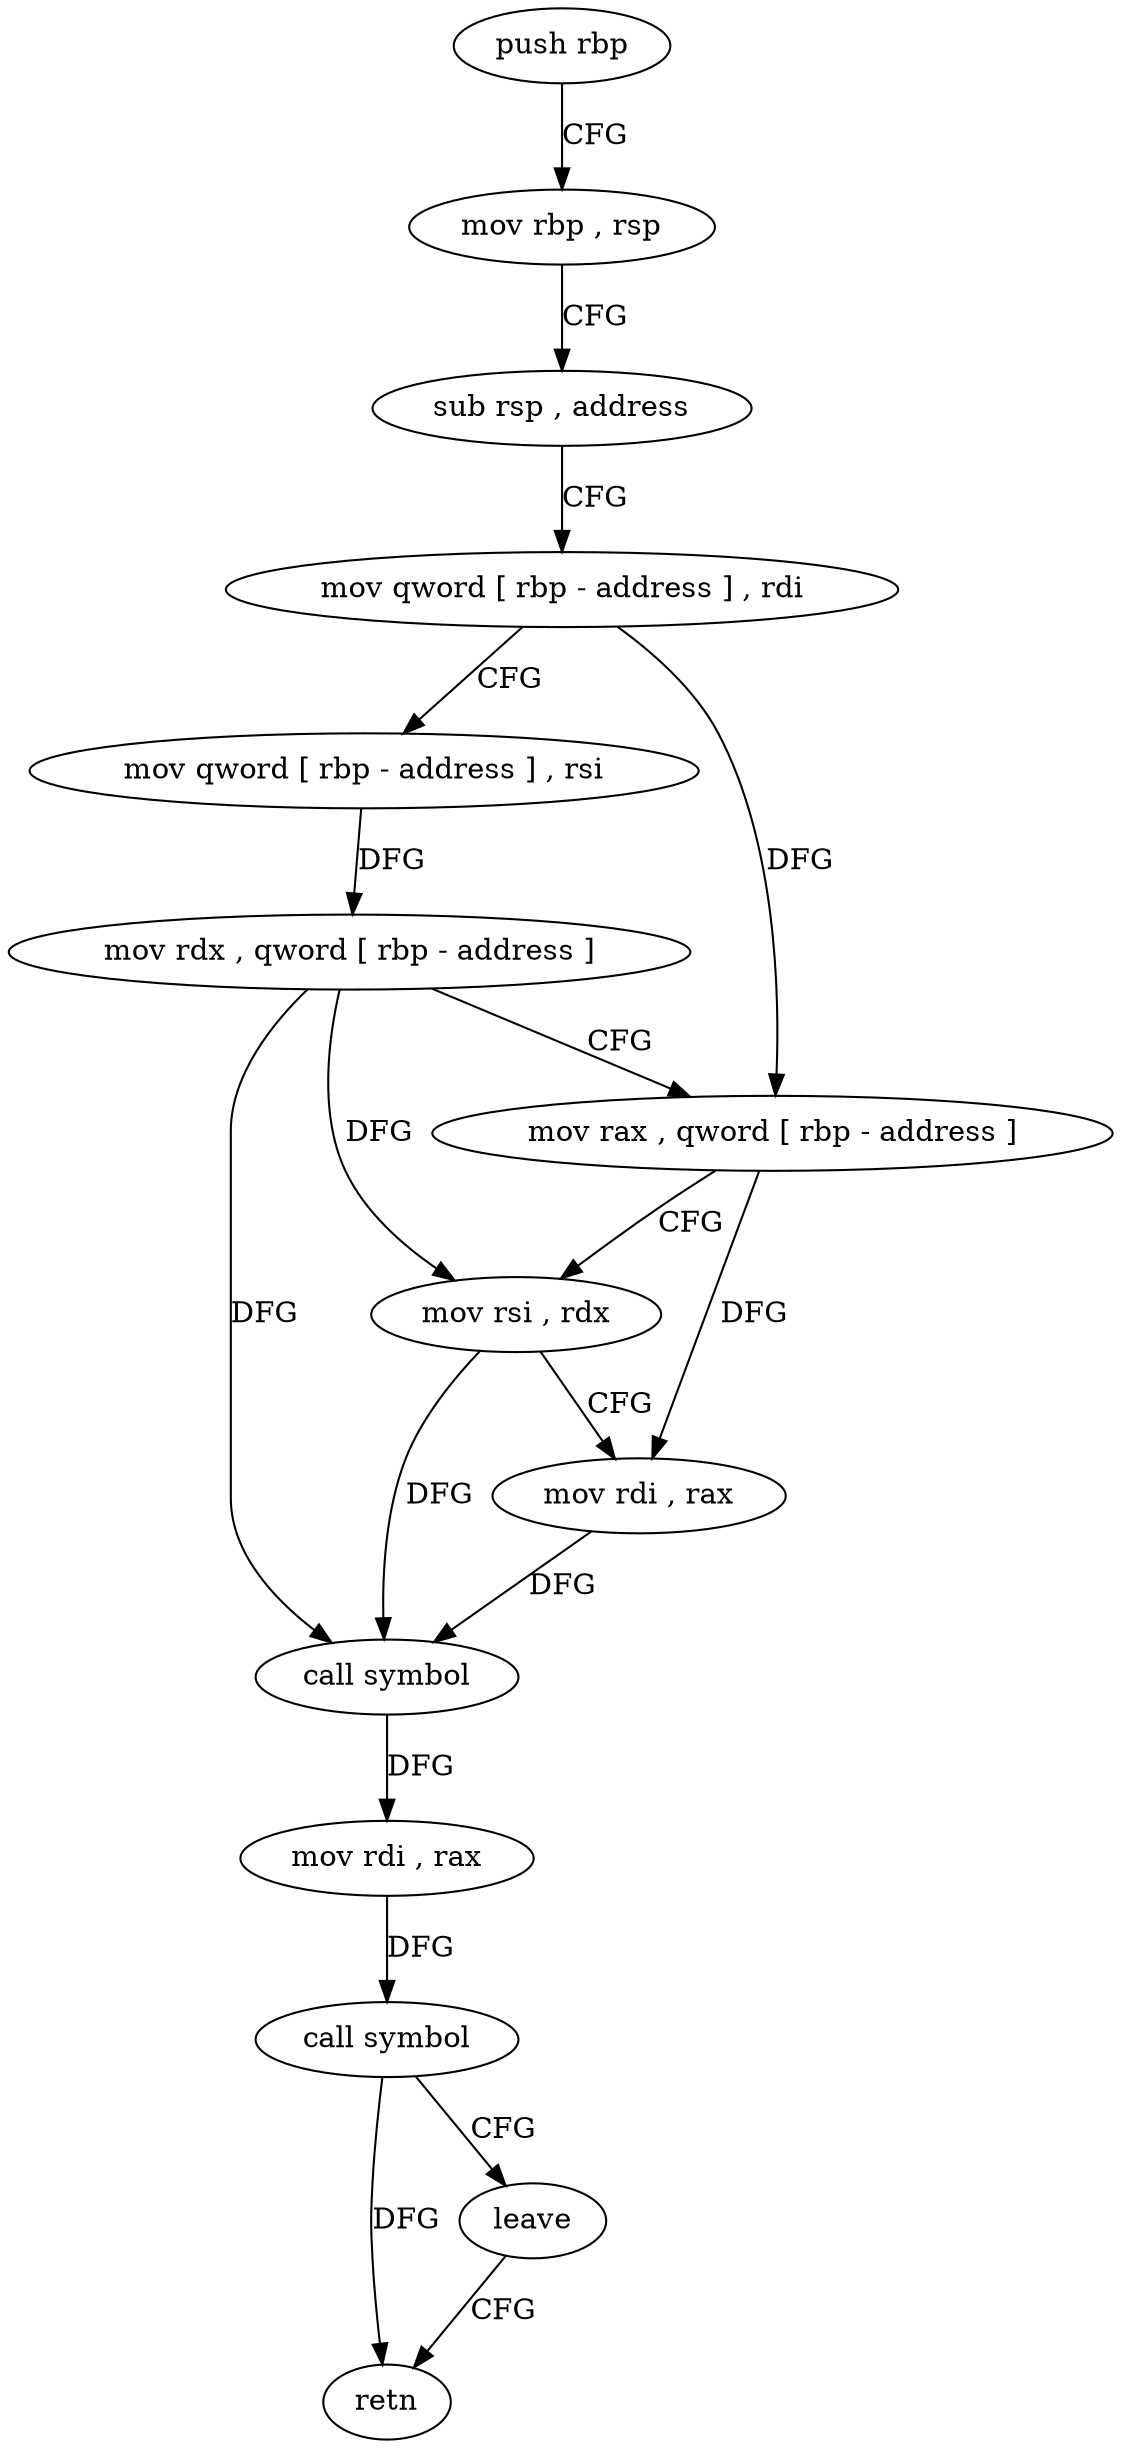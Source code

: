 digraph "func" {
"392817" [label = "push rbp" ]
"392818" [label = "mov rbp , rsp" ]
"392821" [label = "sub rsp , address" ]
"392825" [label = "mov qword [ rbp - address ] , rdi" ]
"392829" [label = "mov qword [ rbp - address ] , rsi" ]
"392833" [label = "mov rdx , qword [ rbp - address ]" ]
"392837" [label = "mov rax , qword [ rbp - address ]" ]
"392841" [label = "mov rsi , rdx" ]
"392844" [label = "mov rdi , rax" ]
"392847" [label = "call symbol" ]
"392852" [label = "mov rdi , rax" ]
"392855" [label = "call symbol" ]
"392860" [label = "leave" ]
"392861" [label = "retn" ]
"392817" -> "392818" [ label = "CFG" ]
"392818" -> "392821" [ label = "CFG" ]
"392821" -> "392825" [ label = "CFG" ]
"392825" -> "392829" [ label = "CFG" ]
"392825" -> "392837" [ label = "DFG" ]
"392829" -> "392833" [ label = "DFG" ]
"392833" -> "392837" [ label = "CFG" ]
"392833" -> "392841" [ label = "DFG" ]
"392833" -> "392847" [ label = "DFG" ]
"392837" -> "392841" [ label = "CFG" ]
"392837" -> "392844" [ label = "DFG" ]
"392841" -> "392844" [ label = "CFG" ]
"392841" -> "392847" [ label = "DFG" ]
"392844" -> "392847" [ label = "DFG" ]
"392847" -> "392852" [ label = "DFG" ]
"392852" -> "392855" [ label = "DFG" ]
"392855" -> "392860" [ label = "CFG" ]
"392855" -> "392861" [ label = "DFG" ]
"392860" -> "392861" [ label = "CFG" ]
}
